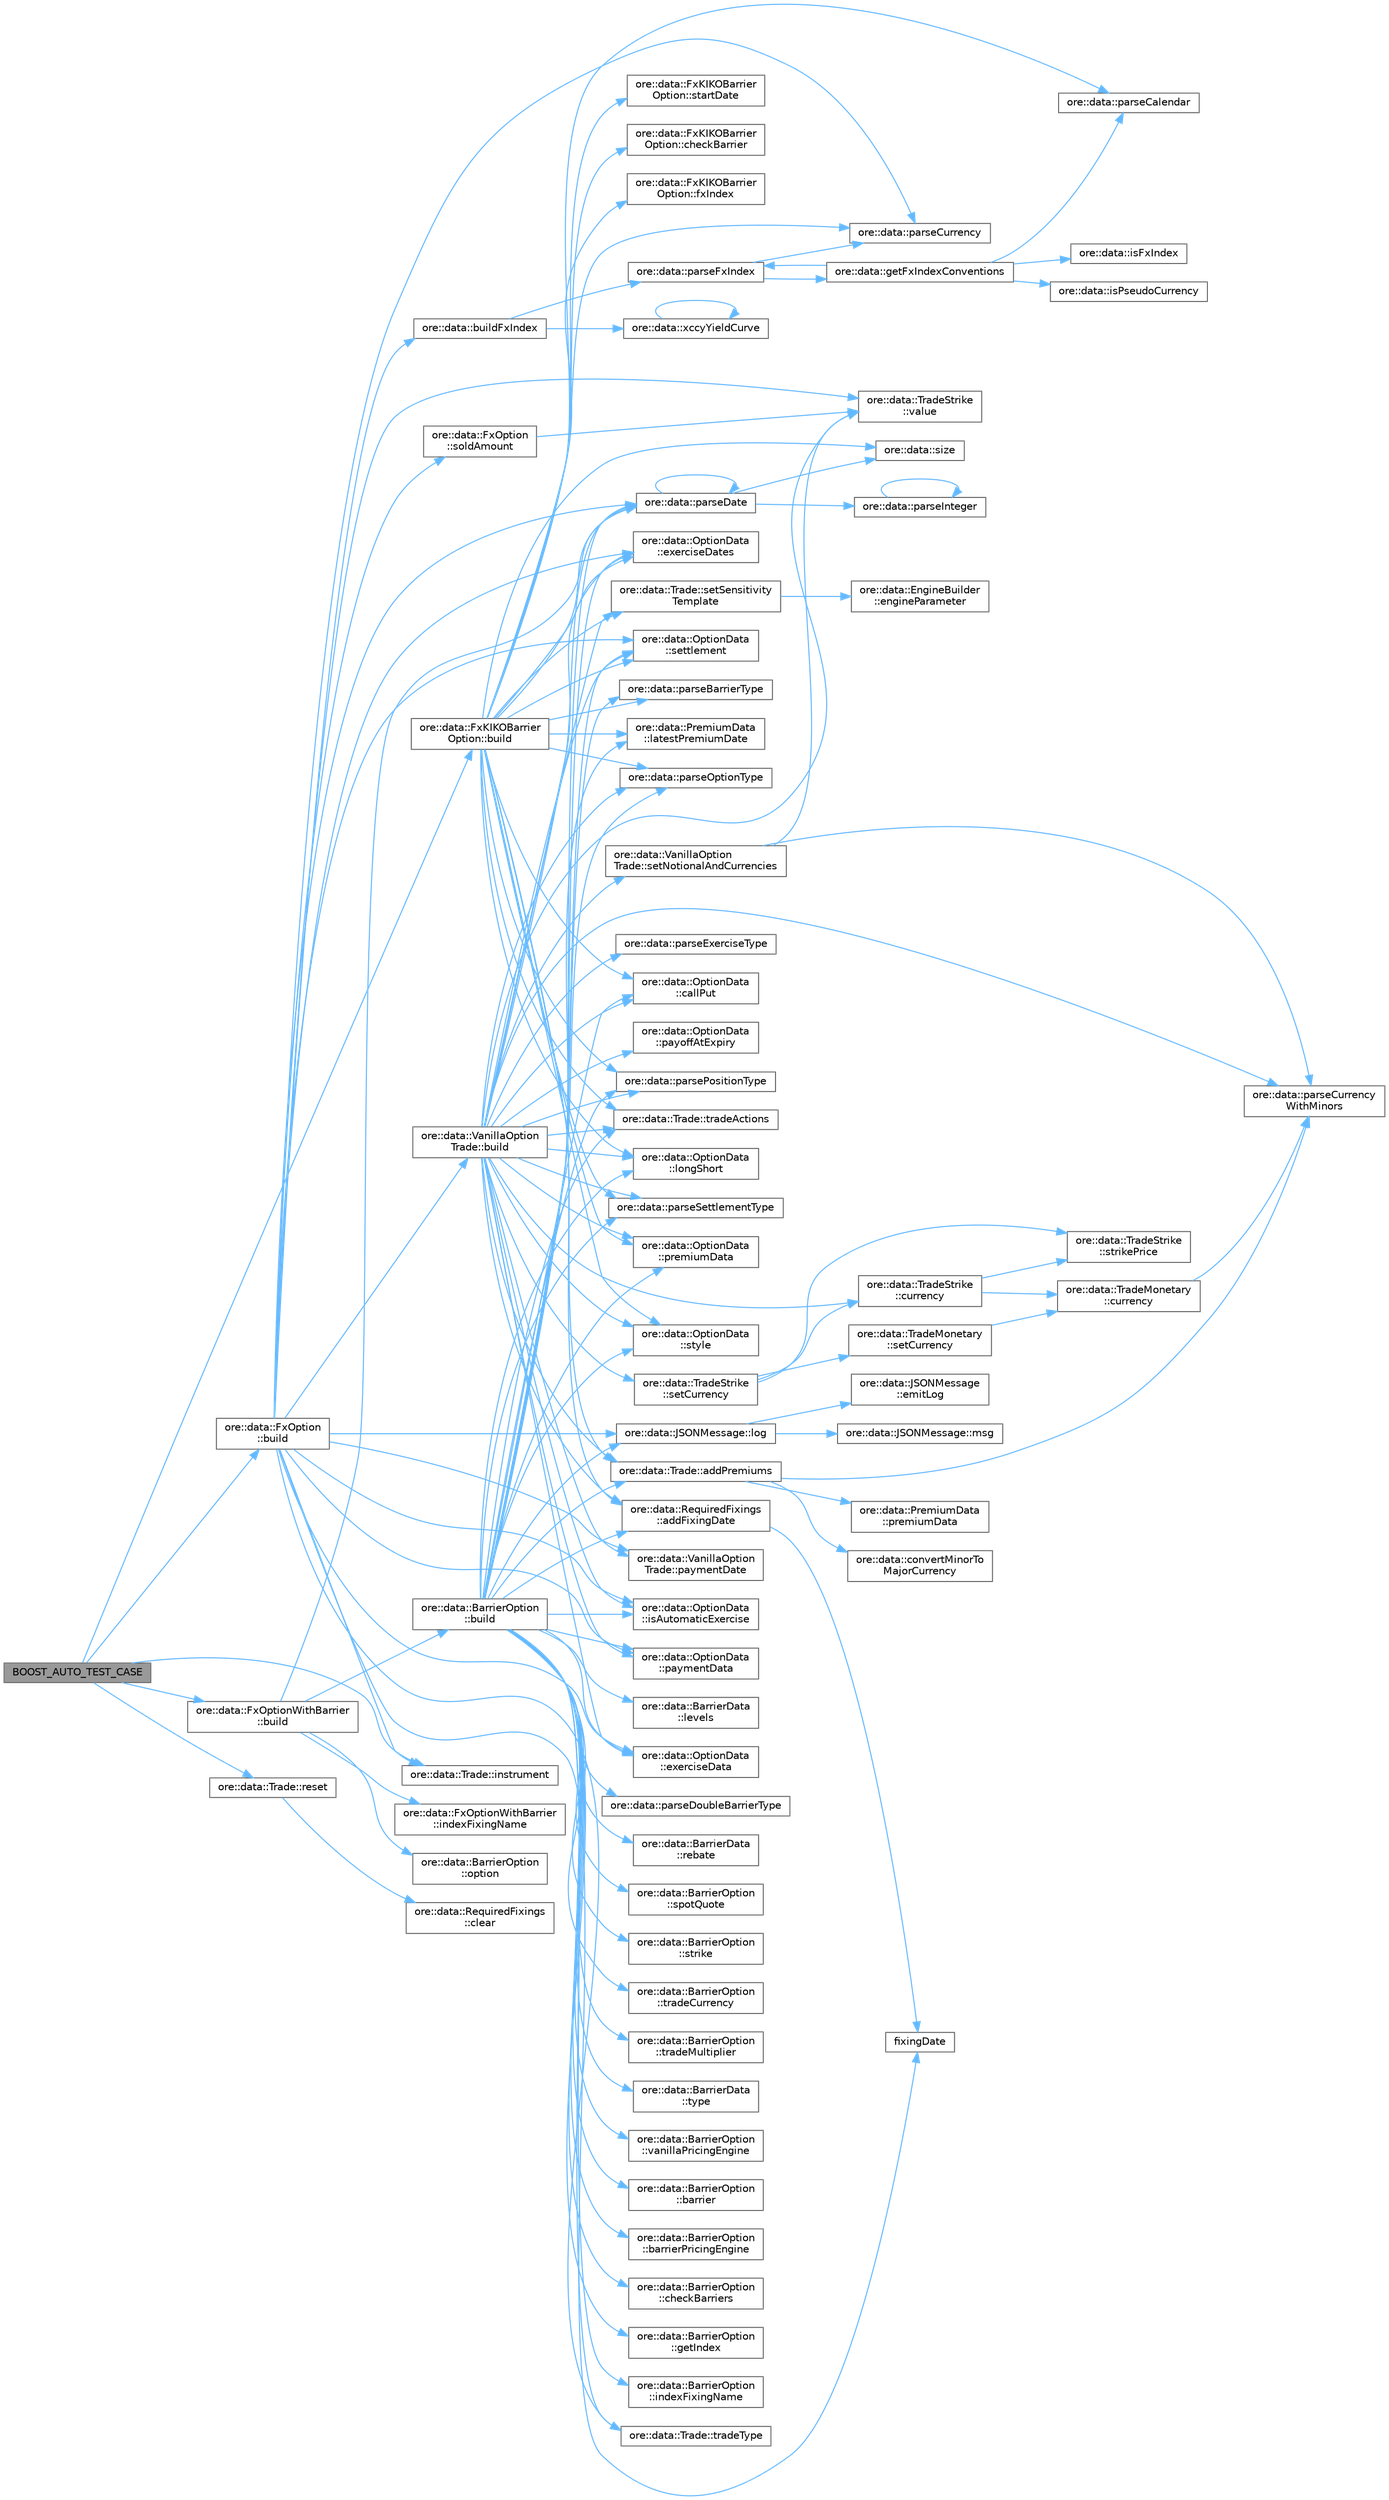 digraph "BOOST_AUTO_TEST_CASE"
{
 // INTERACTIVE_SVG=YES
 // LATEX_PDF_SIZE
  bgcolor="transparent";
  edge [fontname=Helvetica,fontsize=10,labelfontname=Helvetica,labelfontsize=10];
  node [fontname=Helvetica,fontsize=10,shape=box,height=0.2,width=0.4];
  rankdir="LR";
  Node1 [label="BOOST_AUTO_TEST_CASE",height=0.2,width=0.4,color="gray40", fillcolor="grey60", style="filled", fontcolor="black",tooltip=" "];
  Node1 -> Node2 [color="steelblue1",style="solid"];
  Node2 [label="ore::data::FxKIKOBarrier\lOption::build",height=0.2,width=0.4,color="grey40", fillcolor="white", style="filled",URL="$classore_1_1data_1_1_fx_k_i_k_o_barrier_option.html#af7b69d5b18d278257927e32b10a23ee6",tooltip="Build QuantLib/QuantExt instrument, link pricing engine."];
  Node2 -> Node3 [color="steelblue1",style="solid"];
  Node3 [label="ore::data::RequiredFixings\l::addFixingDate",height=0.2,width=0.4,color="grey40", fillcolor="white", style="filled",URL="$classore_1_1data_1_1_required_fixings.html#ab7dfe7e5dd7a3d8d8f67fc9096a3c57d",tooltip=" "];
  Node3 -> Node4 [color="steelblue1",style="solid"];
  Node4 [label="fixingDate",height=0.2,width=0.4,color="grey40", fillcolor="white", style="filled",URL="C:/dev/ORE/documentation/QuantExt/doc/quantext.tag$namespace_quant_ext_1_1_zero_inflation.html#a57de786c1c8988b6da9d354282b4b370",tooltip=" "];
  Node2 -> Node5 [color="steelblue1",style="solid"];
  Node5 [label="ore::data::Trade::addPremiums",height=0.2,width=0.4,color="grey40", fillcolor="white", style="filled",URL="$classore_1_1data_1_1_trade.html#a775ea85ca706b8f39e0b3c24a1262b57",tooltip=" "];
  Node5 -> Node6 [color="steelblue1",style="solid"];
  Node6 [label="ore::data::convertMinorTo\lMajorCurrency",height=0.2,width=0.4,color="grey40", fillcolor="white", style="filled",URL="$group__utilities.html#ga63a24b69574b9f0dc9f49cddbcaa242e",tooltip="Convert a value from a minor ccy to major."];
  Node5 -> Node7 [color="steelblue1",style="solid"];
  Node7 [label="ore::data::parseCurrency\lWithMinors",height=0.2,width=0.4,color="grey40", fillcolor="white", style="filled",URL="$group__utilities.html#ga5816082aca07feca7ec905758bd09392",tooltip="Convert text to QuantLib::Currency."];
  Node5 -> Node8 [color="steelblue1",style="solid"];
  Node8 [label="ore::data::PremiumData\l::premiumData",height=0.2,width=0.4,color="grey40", fillcolor="white", style="filled",URL="$classore_1_1data_1_1_premium_data.html#a123c02cf2a8c6d52ae16203dbde172fa",tooltip=" "];
  Node2 -> Node9 [color="steelblue1",style="solid"];
  Node9 [label="ore::data::OptionData\l::callPut",height=0.2,width=0.4,color="grey40", fillcolor="white", style="filled",URL="$classore_1_1data_1_1_option_data.html#a26e655a989f3bd0e0fd895fd3bd50497",tooltip=" "];
  Node2 -> Node10 [color="steelblue1",style="solid"];
  Node10 [label="ore::data::FxKIKOBarrier\lOption::checkBarrier",height=0.2,width=0.4,color="grey40", fillcolor="white", style="filled",URL="$classore_1_1data_1_1_fx_k_i_k_o_barrier_option.html#aa387ae9da0405c17a03baa25d64bc923",tooltip=" "];
  Node2 -> Node11 [color="steelblue1",style="solid"];
  Node11 [label="ore::data::OptionData\l::exerciseDates",height=0.2,width=0.4,color="grey40", fillcolor="white", style="filled",URL="$classore_1_1data_1_1_option_data.html#af82897aa671c01e0988878f1476ef9b8",tooltip=" "];
  Node2 -> Node12 [color="steelblue1",style="solid"];
  Node12 [label="ore::data::FxKIKOBarrier\lOption::fxIndex",height=0.2,width=0.4,color="grey40", fillcolor="white", style="filled",URL="$classore_1_1data_1_1_fx_k_i_k_o_barrier_option.html#a99d0d1556268d45c3fa2895fcad219de",tooltip=" "];
  Node2 -> Node13 [color="steelblue1",style="solid"];
  Node13 [label="ore::data::PremiumData\l::latestPremiumDate",height=0.2,width=0.4,color="grey40", fillcolor="white", style="filled",URL="$classore_1_1data_1_1_premium_data.html#a598752f30f469e9e4decec69bc4feff1",tooltip=" "];
  Node2 -> Node14 [color="steelblue1",style="solid"];
  Node14 [label="ore::data::OptionData\l::longShort",height=0.2,width=0.4,color="grey40", fillcolor="white", style="filled",URL="$classore_1_1data_1_1_option_data.html#a50b9f07b1c2bd1b4fea7f2e7da7fdb2b",tooltip=" "];
  Node2 -> Node15 [color="steelblue1",style="solid"];
  Node15 [label="ore::data::parseBarrierType",height=0.2,width=0.4,color="grey40", fillcolor="white", style="filled",URL="$group__utilities.html#gab90425924b36d115487ef18cc4578df6",tooltip="Convert std::string to QuantLib::BarrierType."];
  Node2 -> Node16 [color="steelblue1",style="solid"];
  Node16 [label="ore::data::parseCalendar",height=0.2,width=0.4,color="grey40", fillcolor="white", style="filled",URL="$group__utilities.html#ga0f72d6fcccae10a674bdcd5095200f14",tooltip="Convert text to QuantLib::Calendar."];
  Node2 -> Node17 [color="steelblue1",style="solid"];
  Node17 [label="ore::data::parseCurrency",height=0.2,width=0.4,color="grey40", fillcolor="white", style="filled",URL="$group__utilities.html#ga6e9e781a58e78200301c76161589fc7b",tooltip="Convert text to QuantLib::Currency."];
  Node2 -> Node18 [color="steelblue1",style="solid"];
  Node18 [label="ore::data::parseDate",height=0.2,width=0.4,color="grey40", fillcolor="white", style="filled",URL="$group__utilities.html#ga59b5fdda574d90facae95dec2d13040d",tooltip="Convert std::string to QuantLib::Date."];
  Node18 -> Node18 [color="steelblue1",style="solid"];
  Node18 -> Node19 [color="steelblue1",style="solid"];
  Node19 [label="ore::data::parseInteger",height=0.2,width=0.4,color="grey40", fillcolor="white", style="filled",URL="$group__utilities.html#gaecd67eda4fb5f4859bb8f6d383547721",tooltip="Convert text to QuantLib::Integer."];
  Node19 -> Node19 [color="steelblue1",style="solid"];
  Node18 -> Node20 [color="steelblue1",style="solid"];
  Node20 [label="ore::data::size",height=0.2,width=0.4,color="grey40", fillcolor="white", style="filled",URL="$namespaceore_1_1data.html#a777e216dee6069b548bb87da7152699e",tooltip=" "];
  Node2 -> Node21 [color="steelblue1",style="solid"];
  Node21 [label="ore::data::parseOptionType",height=0.2,width=0.4,color="grey40", fillcolor="white", style="filled",URL="$group__utilities.html#gafba82f05ecaf8827537fb3144f436002",tooltip="Convert text to QuantLib::Option::Type."];
  Node2 -> Node22 [color="steelblue1",style="solid"];
  Node22 [label="ore::data::parsePositionType",height=0.2,width=0.4,color="grey40", fillcolor="white", style="filled",URL="$group__utilities.html#ga71937c757a73b33221be6ce6a8046839",tooltip="Convert text to QuantLib::Position::Type."];
  Node2 -> Node23 [color="steelblue1",style="solid"];
  Node23 [label="ore::data::parseSettlementType",height=0.2,width=0.4,color="grey40", fillcolor="white", style="filled",URL="$group__utilities.html#gaedc713e911316c8eb473fdaf83fcfaa6",tooltip="Convert text to QuantLib::Settlement::Type."];
  Node2 -> Node24 [color="steelblue1",style="solid"];
  Node24 [label="ore::data::OptionData\l::premiumData",height=0.2,width=0.4,color="grey40", fillcolor="white", style="filled",URL="$classore_1_1data_1_1_option_data.html#adcb66e32b32e9b291c5a6f37e82c5692",tooltip=" "];
  Node2 -> Node25 [color="steelblue1",style="solid"];
  Node25 [label="ore::data::Trade::setSensitivity\lTemplate",height=0.2,width=0.4,color="grey40", fillcolor="white", style="filled",URL="$classore_1_1data_1_1_trade.html#a788e0abfac5089ac015b7d71dbda25e3",tooltip=" "];
  Node25 -> Node26 [color="steelblue1",style="solid"];
  Node26 [label="ore::data::EngineBuilder\l::engineParameter",height=0.2,width=0.4,color="grey40", fillcolor="white", style="filled",URL="$classore_1_1data_1_1_engine_builder.html#a9d7654707f3b935dcf6a7b19df70c085",tooltip=" "];
  Node2 -> Node27 [color="steelblue1",style="solid"];
  Node27 [label="ore::data::OptionData\l::settlement",height=0.2,width=0.4,color="grey40", fillcolor="white", style="filled",URL="$classore_1_1data_1_1_option_data.html#a77098ad5025357188934116cfc632fd3",tooltip=" "];
  Node2 -> Node20 [color="steelblue1",style="solid"];
  Node2 -> Node28 [color="steelblue1",style="solid"];
  Node28 [label="ore::data::FxKIKOBarrier\lOption::startDate",height=0.2,width=0.4,color="grey40", fillcolor="white", style="filled",URL="$classore_1_1data_1_1_fx_k_i_k_o_barrier_option.html#a3c1b5eca22a456480c69c81ac5c84c70",tooltip=" "];
  Node2 -> Node29 [color="steelblue1",style="solid"];
  Node29 [label="ore::data::OptionData\l::style",height=0.2,width=0.4,color="grey40", fillcolor="white", style="filled",URL="$classore_1_1data_1_1_option_data.html#a657c7d1172af0024c7594ad4082a040e",tooltip=" "];
  Node2 -> Node30 [color="steelblue1",style="solid"];
  Node30 [label="ore::data::Trade::tradeActions",height=0.2,width=0.4,color="grey40", fillcolor="white", style="filled",URL="$classore_1_1data_1_1_trade.html#a009f004d62a7bce6dd0e870f8389cd85",tooltip="Set the trade actions."];
  Node1 -> Node31 [color="steelblue1",style="solid"];
  Node31 [label="ore::data::FxOption\l::build",height=0.2,width=0.4,color="grey40", fillcolor="white", style="filled",URL="$classore_1_1data_1_1_fx_option.html#af7b69d5b18d278257927e32b10a23ee6",tooltip="Build QuantLib/QuantExt instrument, link pricing engine."];
  Node31 -> Node32 [color="steelblue1",style="solid"];
  Node32 [label="ore::data::VanillaOption\lTrade::build",height=0.2,width=0.4,color="grey40", fillcolor="white", style="filled",URL="$classore_1_1data_1_1_vanilla_option_trade.html#af7b69d5b18d278257927e32b10a23ee6",tooltip="Build QuantLib/QuantExt instrument, link pricing engine."];
  Node32 -> Node3 [color="steelblue1",style="solid"];
  Node32 -> Node5 [color="steelblue1",style="solid"];
  Node32 -> Node9 [color="steelblue1",style="solid"];
  Node32 -> Node33 [color="steelblue1",style="solid"];
  Node33 [label="ore::data::TradeStrike\l::currency",height=0.2,width=0.4,color="grey40", fillcolor="white", style="filled",URL="$classore_1_1data_1_1_trade_strike.html#a79ae4d803e6ff99821ed6f7e674898f7",tooltip=" "];
  Node33 -> Node34 [color="steelblue1",style="solid"];
  Node34 [label="ore::data::TradeMonetary\l::currency",height=0.2,width=0.4,color="grey40", fillcolor="white", style="filled",URL="$classore_1_1data_1_1_trade_monetary.html#a2fd1bb34ef1df644354f3c6872bb90ff",tooltip=" "];
  Node34 -> Node7 [color="steelblue1",style="solid"];
  Node33 -> Node35 [color="steelblue1",style="solid"];
  Node35 [label="ore::data::TradeStrike\l::strikePrice",height=0.2,width=0.4,color="grey40", fillcolor="white", style="filled",URL="$classore_1_1data_1_1_trade_strike.html#af95e1cce2d25b241417ca60f5be7ea65",tooltip=" "];
  Node32 -> Node36 [color="steelblue1",style="solid"];
  Node36 [label="ore::data::OptionData\l::exerciseData",height=0.2,width=0.4,color="grey40", fillcolor="white", style="filled",URL="$classore_1_1data_1_1_option_data.html#ab55874deb46a8404d56db05d2b6e7e9c",tooltip=" "];
  Node32 -> Node11 [color="steelblue1",style="solid"];
  Node32 -> Node37 [color="steelblue1",style="solid"];
  Node37 [label="ore::data::OptionData\l::isAutomaticExercise",height=0.2,width=0.4,color="grey40", fillcolor="white", style="filled",URL="$classore_1_1data_1_1_option_data.html#aac4007ef1d4cf94ee4a6597839e9846b",tooltip="Automatic exercise assumed false if not explicitly provided."];
  Node32 -> Node14 [color="steelblue1",style="solid"];
  Node32 -> Node7 [color="steelblue1",style="solid"];
  Node32 -> Node18 [color="steelblue1",style="solid"];
  Node32 -> Node38 [color="steelblue1",style="solid"];
  Node38 [label="ore::data::parseExerciseType",height=0.2,width=0.4,color="grey40", fillcolor="white", style="filled",URL="$group__utilities.html#ga20c18a22a7c42fb8d358d9778a956011",tooltip="Convert text to QuantLib::Exercise::Type."];
  Node32 -> Node21 [color="steelblue1",style="solid"];
  Node32 -> Node22 [color="steelblue1",style="solid"];
  Node32 -> Node23 [color="steelblue1",style="solid"];
  Node32 -> Node39 [color="steelblue1",style="solid"];
  Node39 [label="ore::data::OptionData\l::paymentData",height=0.2,width=0.4,color="grey40", fillcolor="white", style="filled",URL="$classore_1_1data_1_1_option_data.html#aaf9f088b33dedab37e1b4e1b7d01502c",tooltip=" "];
  Node32 -> Node40 [color="steelblue1",style="solid"];
  Node40 [label="ore::data::VanillaOption\lTrade::paymentDate",height=0.2,width=0.4,color="grey40", fillcolor="white", style="filled",URL="$classore_1_1data_1_1_vanilla_option_trade.html#aa9d67cb6d3421238c05aa530e7f42885",tooltip=" "];
  Node32 -> Node41 [color="steelblue1",style="solid"];
  Node41 [label="ore::data::OptionData\l::payoffAtExpiry",height=0.2,width=0.4,color="grey40", fillcolor="white", style="filled",URL="$classore_1_1data_1_1_option_data.html#aa84255ed88a50b2ba174afe04df43ed8",tooltip=" "];
  Node32 -> Node24 [color="steelblue1",style="solid"];
  Node32 -> Node42 [color="steelblue1",style="solid"];
  Node42 [label="ore::data::TradeStrike\l::setCurrency",height=0.2,width=0.4,color="grey40", fillcolor="white", style="filled",URL="$classore_1_1data_1_1_trade_strike.html#a56307f76ba467cb0eaa001badcc11b4c",tooltip=" "];
  Node42 -> Node33 [color="steelblue1",style="solid"];
  Node42 -> Node43 [color="steelblue1",style="solid"];
  Node43 [label="ore::data::TradeMonetary\l::setCurrency",height=0.2,width=0.4,color="grey40", fillcolor="white", style="filled",URL="$classore_1_1data_1_1_trade_monetary.html#a56307f76ba467cb0eaa001badcc11b4c",tooltip=" "];
  Node43 -> Node34 [color="steelblue1",style="solid"];
  Node42 -> Node35 [color="steelblue1",style="solid"];
  Node32 -> Node44 [color="steelblue1",style="solid"];
  Node44 [label="ore::data::VanillaOption\lTrade::setNotionalAndCurrencies",height=0.2,width=0.4,color="grey40", fillcolor="white", style="filled",URL="$classore_1_1data_1_1_vanilla_option_trade.html#a412e144fa3140f658a7476ab85fb6677",tooltip=" "];
  Node44 -> Node7 [color="steelblue1",style="solid"];
  Node44 -> Node45 [color="steelblue1",style="solid"];
  Node45 [label="ore::data::TradeStrike\l::value",height=0.2,width=0.4,color="grey40", fillcolor="white", style="filled",URL="$classore_1_1data_1_1_trade_strike.html#ab0070e2cd9d998541431e9aba2e5583b",tooltip=" "];
  Node32 -> Node25 [color="steelblue1",style="solid"];
  Node32 -> Node27 [color="steelblue1",style="solid"];
  Node32 -> Node29 [color="steelblue1",style="solid"];
  Node32 -> Node30 [color="steelblue1",style="solid"];
  Node32 -> Node45 [color="steelblue1",style="solid"];
  Node31 -> Node46 [color="steelblue1",style="solid"];
  Node46 [label="ore::data::buildFxIndex",height=0.2,width=0.4,color="grey40", fillcolor="white", style="filled",URL="$namespaceore_1_1data.html#ae313b95f8a3ab32f9ef5fbb83ac3254f",tooltip=" "];
  Node46 -> Node47 [color="steelblue1",style="solid"];
  Node47 [label="ore::data::parseFxIndex",height=0.2,width=0.4,color="grey40", fillcolor="white", style="filled",URL="$group__utilities.html#ga4c161c978377952d86a509a855e564b6",tooltip="Convert std::string to QuantExt::FxIndex."];
  Node47 -> Node48 [color="steelblue1",style="solid"];
  Node48 [label="ore::data::getFxIndexConventions",height=0.2,width=0.4,color="grey40", fillcolor="white", style="filled",URL="$namespaceore_1_1data.html#a924eb5d1881d31c82ac8abbdc15a5027",tooltip=" "];
  Node48 -> Node49 [color="steelblue1",style="solid"];
  Node49 [label="ore::data::isFxIndex",height=0.2,width=0.4,color="grey40", fillcolor="white", style="filled",URL="$namespaceore_1_1data.html#a123e19b0fac4f5124a8c26bad300de0e",tooltip=" "];
  Node48 -> Node50 [color="steelblue1",style="solid"];
  Node50 [label="ore::data::isPseudoCurrency",height=0.2,width=0.4,color="grey40", fillcolor="white", style="filled",URL="$group__utilities.html#gac0cf10eef45b9d706e29e7eb2ddddc90",tooltip="check for pseudo currency = precious metal or crypto currency *‍/"];
  Node48 -> Node16 [color="steelblue1",style="solid"];
  Node48 -> Node47 [color="steelblue1",style="solid"];
  Node47 -> Node17 [color="steelblue1",style="solid"];
  Node46 -> Node51 [color="steelblue1",style="solid"];
  Node51 [label="ore::data::xccyYieldCurve",height=0.2,width=0.4,color="grey40", fillcolor="white", style="filled",URL="$namespaceore_1_1data.html#a02864b97f8a5f61c74d6b78ca65d7c30",tooltip=" "];
  Node51 -> Node51 [color="steelblue1",style="solid"];
  Node31 -> Node36 [color="steelblue1",style="solid"];
  Node31 -> Node11 [color="steelblue1",style="solid"];
  Node31 -> Node4 [color="steelblue1",style="solid"];
  Node31 -> Node52 [color="steelblue1",style="solid"];
  Node52 [label="ore::data::Trade::instrument",height=0.2,width=0.4,color="grey40", fillcolor="white", style="filled",URL="$classore_1_1data_1_1_trade.html#ab3d8229601e97b4e292049439f105630",tooltip=" "];
  Node31 -> Node37 [color="steelblue1",style="solid"];
  Node31 -> Node53 [color="steelblue1",style="solid"];
  Node53 [label="ore::data::JSONMessage::log",height=0.2,width=0.4,color="grey40", fillcolor="white", style="filled",URL="$classore_1_1data_1_1_j_s_o_n_message.html#a5e21eca2668ed948bdc409b19a78e5bb",tooltip="generate Boost log record to pass to corresponding sinks"];
  Node53 -> Node54 [color="steelblue1",style="solid"];
  Node54 [label="ore::data::JSONMessage\l::emitLog",height=0.2,width=0.4,color="grey40", fillcolor="white", style="filled",URL="$classore_1_1data_1_1_j_s_o_n_message.html#a6a9077605df871e6e961dd0099645b35",tooltip="generate Boost log record - this method is called by log()"];
  Node53 -> Node55 [color="steelblue1",style="solid"];
  Node55 [label="ore::data::JSONMessage::msg",height=0.2,width=0.4,color="grey40", fillcolor="white", style="filled",URL="$classore_1_1data_1_1_j_s_o_n_message.html#a39f83a0ab38c425a8844c8892b93d69e",tooltip="return a std::string for the log file"];
  Node31 -> Node17 [color="steelblue1",style="solid"];
  Node31 -> Node18 [color="steelblue1",style="solid"];
  Node31 -> Node39 [color="steelblue1",style="solid"];
  Node31 -> Node40 [color="steelblue1",style="solid"];
  Node31 -> Node27 [color="steelblue1",style="solid"];
  Node31 -> Node56 [color="steelblue1",style="solid"];
  Node56 [label="ore::data::FxOption\l::soldAmount",height=0.2,width=0.4,color="grey40", fillcolor="white", style="filled",URL="$classore_1_1data_1_1_fx_option.html#a183d400a1f3c3aed4d1de7e1a964ddf9",tooltip=" "];
  Node56 -> Node45 [color="steelblue1",style="solid"];
  Node31 -> Node57 [color="steelblue1",style="solid"];
  Node57 [label="ore::data::Trade::tradeType",height=0.2,width=0.4,color="grey40", fillcolor="white", style="filled",URL="$classore_1_1data_1_1_trade.html#aec03b18fc42a659e6dca829a82659809",tooltip=" "];
  Node31 -> Node45 [color="steelblue1",style="solid"];
  Node1 -> Node58 [color="steelblue1",style="solid"];
  Node58 [label="ore::data::FxOptionWithBarrier\l::build",height=0.2,width=0.4,color="grey40", fillcolor="white", style="filled",URL="$classore_1_1data_1_1_fx_option_with_barrier.html#a023906d726fdb4d1f906576fe597c579",tooltip=" "];
  Node58 -> Node59 [color="steelblue1",style="solid"];
  Node59 [label="ore::data::BarrierOption\l::build",height=0.2,width=0.4,color="grey40", fillcolor="white", style="filled",URL="$classore_1_1data_1_1_barrier_option.html#ab1db499ff5e65c59fd2009d62276fdaf",tooltip="Build QuantLib/QuantExt instrument, link pricing engine."];
  Node59 -> Node3 [color="steelblue1",style="solid"];
  Node59 -> Node5 [color="steelblue1",style="solid"];
  Node59 -> Node60 [color="steelblue1",style="solid"];
  Node60 [label="ore::data::BarrierOption\l::barrier",height=0.2,width=0.4,color="grey40", fillcolor="white", style="filled",URL="$classore_1_1data_1_1_barrier_option.html#a1c358c97a8920ec5f7ad00767f7520b8",tooltip=" "];
  Node59 -> Node61 [color="steelblue1",style="solid"];
  Node61 [label="ore::data::BarrierOption\l::barrierPricingEngine",height=0.2,width=0.4,color="grey40", fillcolor="white", style="filled",URL="$classore_1_1data_1_1_barrier_option.html#aa00fa859a7ded860193ebb6297b5e993",tooltip=" "];
  Node59 -> Node9 [color="steelblue1",style="solid"];
  Node59 -> Node62 [color="steelblue1",style="solid"];
  Node62 [label="ore::data::BarrierOption\l::checkBarriers",height=0.2,width=0.4,color="grey40", fillcolor="white", style="filled",URL="$classore_1_1data_1_1_barrier_option.html#a566fdf95f454e8801d9e9a8d58465230",tooltip="check validity of barriers"];
  Node59 -> Node36 [color="steelblue1",style="solid"];
  Node59 -> Node11 [color="steelblue1",style="solid"];
  Node59 -> Node63 [color="steelblue1",style="solid"];
  Node63 [label="ore::data::BarrierOption\l::getIndex",height=0.2,width=0.4,color="grey40", fillcolor="white", style="filled",URL="$classore_1_1data_1_1_barrier_option.html#ae11dd36a88f137ca94410d052cfdc776",tooltip=" "];
  Node59 -> Node64 [color="steelblue1",style="solid"];
  Node64 [label="ore::data::BarrierOption\l::indexFixingName",height=0.2,width=0.4,color="grey40", fillcolor="white", style="filled",URL="$classore_1_1data_1_1_barrier_option.html#a236e4de7990e5eacfaffcd6a612ff495",tooltip=" "];
  Node59 -> Node37 [color="steelblue1",style="solid"];
  Node59 -> Node13 [color="steelblue1",style="solid"];
  Node59 -> Node65 [color="steelblue1",style="solid"];
  Node65 [label="ore::data::BarrierData\l::levels",height=0.2,width=0.4,color="grey40", fillcolor="white", style="filled",URL="$classore_1_1data_1_1_barrier_data.html#adf36fc42a1b0663a77133c9a5a7cef32",tooltip=" "];
  Node59 -> Node53 [color="steelblue1",style="solid"];
  Node59 -> Node14 [color="steelblue1",style="solid"];
  Node59 -> Node15 [color="steelblue1",style="solid"];
  Node59 -> Node18 [color="steelblue1",style="solid"];
  Node59 -> Node66 [color="steelblue1",style="solid"];
  Node66 [label="ore::data::parseDoubleBarrierType",height=0.2,width=0.4,color="grey40", fillcolor="white", style="filled",URL="$group__utilities.html#ga4da64fe042d47aa9190f63f6d67c1c3c",tooltip="Convert std::string to QuantLib::DoubleBarrierType."];
  Node59 -> Node21 [color="steelblue1",style="solid"];
  Node59 -> Node22 [color="steelblue1",style="solid"];
  Node59 -> Node23 [color="steelblue1",style="solid"];
  Node59 -> Node39 [color="steelblue1",style="solid"];
  Node59 -> Node24 [color="steelblue1",style="solid"];
  Node59 -> Node67 [color="steelblue1",style="solid"];
  Node67 [label="ore::data::BarrierData\l::rebate",height=0.2,width=0.4,color="grey40", fillcolor="white", style="filled",URL="$classore_1_1data_1_1_barrier_data.html#a6ca526fc90592d85399bfe2f8d25e943",tooltip=" "];
  Node59 -> Node27 [color="steelblue1",style="solid"];
  Node59 -> Node68 [color="steelblue1",style="solid"];
  Node68 [label="ore::data::BarrierOption\l::spotQuote",height=0.2,width=0.4,color="grey40", fillcolor="white", style="filled",URL="$classore_1_1data_1_1_barrier_option.html#ab6943b0f23b614bac7c84924a703cd16",tooltip=" "];
  Node59 -> Node69 [color="steelblue1",style="solid"];
  Node69 [label="ore::data::BarrierOption\l::strike",height=0.2,width=0.4,color="grey40", fillcolor="white", style="filled",URL="$classore_1_1data_1_1_barrier_option.html#adfee6bdc2b08cadb484a6b9c781ce6c9",tooltip=" "];
  Node59 -> Node29 [color="steelblue1",style="solid"];
  Node59 -> Node30 [color="steelblue1",style="solid"];
  Node59 -> Node70 [color="steelblue1",style="solid"];
  Node70 [label="ore::data::BarrierOption\l::tradeCurrency",height=0.2,width=0.4,color="grey40", fillcolor="white", style="filled",URL="$classore_1_1data_1_1_barrier_option.html#a4b02a0150a563bc8fad9eb1168e0ee34",tooltip=" "];
  Node59 -> Node71 [color="steelblue1",style="solid"];
  Node71 [label="ore::data::BarrierOption\l::tradeMultiplier",height=0.2,width=0.4,color="grey40", fillcolor="white", style="filled",URL="$classore_1_1data_1_1_barrier_option.html#a3c7846e19cb638c2568167985442bead",tooltip=" "];
  Node59 -> Node57 [color="steelblue1",style="solid"];
  Node59 -> Node72 [color="steelblue1",style="solid"];
  Node72 [label="ore::data::BarrierData\l::type",height=0.2,width=0.4,color="grey40", fillcolor="white", style="filled",URL="$classore_1_1data_1_1_barrier_data.html#a4acb75b8abcd83a41915c116edbd003c",tooltip=" "];
  Node59 -> Node73 [color="steelblue1",style="solid"];
  Node73 [label="ore::data::BarrierOption\l::vanillaPricingEngine",height=0.2,width=0.4,color="grey40", fillcolor="white", style="filled",URL="$classore_1_1data_1_1_barrier_option.html#a059a40a2fc2c41faea6859607beee194",tooltip=" "];
  Node58 -> Node74 [color="steelblue1",style="solid"];
  Node74 [label="ore::data::FxOptionWithBarrier\l::indexFixingName",height=0.2,width=0.4,color="grey40", fillcolor="white", style="filled",URL="$classore_1_1data_1_1_fx_option_with_barrier.html#af93443b8e4eb94ab22124a0f32684e5d",tooltip=" "];
  Node58 -> Node75 [color="steelblue1",style="solid"];
  Node75 [label="ore::data::BarrierOption\l::option",height=0.2,width=0.4,color="grey40", fillcolor="white", style="filled",URL="$classore_1_1data_1_1_barrier_option.html#a3ddb1d33311d0754a7818a0cc6400be3",tooltip=" "];
  Node58 -> Node18 [color="steelblue1",style="solid"];
  Node1 -> Node52 [color="steelblue1",style="solid"];
  Node1 -> Node76 [color="steelblue1",style="solid"];
  Node76 [label="ore::data::Trade::reset",height=0.2,width=0.4,color="grey40", fillcolor="white", style="filled",URL="$classore_1_1data_1_1_trade.html#ad20897c5c8bd47f5d4005989bead0e55",tooltip="Reset trade, clear all base class data. This does not reset accumulated timings for this trade."];
  Node76 -> Node77 [color="steelblue1",style="solid"];
  Node77 [label="ore::data::RequiredFixings\l::clear",height=0.2,width=0.4,color="grey40", fillcolor="white", style="filled",URL="$classore_1_1data_1_1_required_fixings.html#ac8bb3912a3ce86b15842e79d0b421204",tooltip=" "];
}
